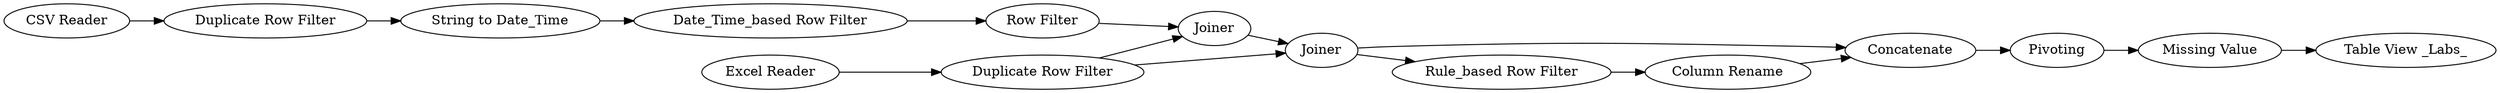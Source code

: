 digraph {
	8 -> 27
	6 -> 5
	12 -> 23
	7 -> 8
	22 -> 7
	27 -> 9
	14 -> 4
	22 -> 8
	8 -> 25
	9 -> 12
	5 -> 7
	25 -> 26
	3 -> 22
	26 -> 27
	1 -> 14
	4 -> 6
	5 [label="Row Filter"]
	27 [label=Concatenate]
	1 [label="CSV Reader"]
	7 [label=Joiner]
	22 [label="Duplicate Row Filter"]
	9 [label=Pivoting]
	23 [label="Table View _Labs_"]
	4 [label="String to Date_Time"]
	26 [label="Column Rename"]
	6 [label="Date_Time_based Row Filter"]
	8 [label=Joiner]
	25 [label="Rule_based Row Filter"]
	14 [label="Duplicate Row Filter"]
	3 [label="Excel Reader"]
	12 [label="Missing Value"]
	rankdir=LR
}
